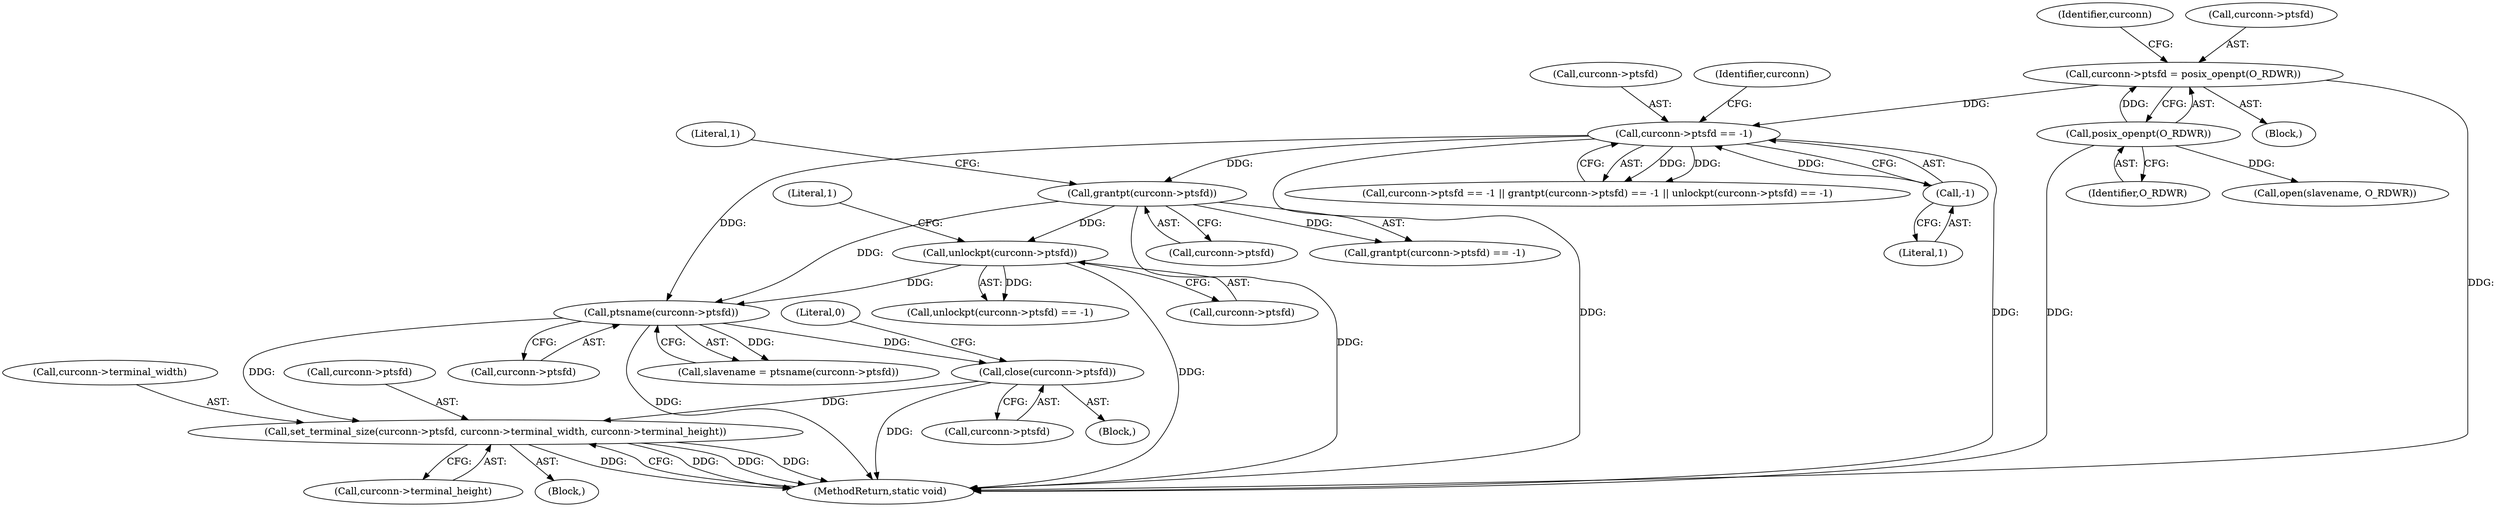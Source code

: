 digraph "0_MAC-Telnet_b69d11727d4f0f8cf719c79e3fb700f55ca03e9a_2@API" {
"1000533" [label="(Call,close(curconn->ptsfd))"];
"1000345" [label="(Call,ptsname(curconn->ptsfd))"];
"1000325" [label="(Call,unlockpt(curconn->ptsfd))"];
"1000318" [label="(Call,grantpt(curconn->ptsfd))"];
"1000310" [label="(Call,curconn->ptsfd == -1)"];
"1000302" [label="(Call,curconn->ptsfd = posix_openpt(O_RDWR))"];
"1000306" [label="(Call,posix_openpt(O_RDWR))"];
"1000314" [label="(Call,-1)"];
"1000683" [label="(Call,set_terminal_size(curconn->ptsfd, curconn->terminal_width, curconn->terminal_height))"];
"1000324" [label="(Call,unlockpt(curconn->ptsfd) == -1)"];
"1000343" [label="(Call,slavename = ptsname(curconn->ptsfd))"];
"1000307" [label="(Identifier,O_RDWR)"];
"1000326" [label="(Call,curconn->ptsfd)"];
"1000312" [label="(Identifier,curconn)"];
"1000683" [label="(Call,set_terminal_size(curconn->ptsfd, curconn->terminal_width, curconn->terminal_height))"];
"1000690" [label="(Call,curconn->terminal_height)"];
"1000302" [label="(Call,curconn->ptsfd = posix_openpt(O_RDWR))"];
"1000315" [label="(Literal,1)"];
"1000303" [label="(Call,curconn->ptsfd)"];
"1000533" [label="(Call,close(curconn->ptsfd))"];
"1000325" [label="(Call,unlockpt(curconn->ptsfd))"];
"1000693" [label="(MethodReturn,static void)"];
"1000311" [label="(Call,curconn->ptsfd)"];
"1000440" [label="(Call,open(slavename, O_RDWR))"];
"1000534" [label="(Call,curconn->ptsfd)"];
"1000319" [label="(Call,curconn->ptsfd)"];
"1000323" [label="(Literal,1)"];
"1000129" [label="(Block,)"];
"1000346" [label="(Call,curconn->ptsfd)"];
"1000320" [label="(Identifier,curconn)"];
"1000684" [label="(Call,curconn->ptsfd)"];
"1000318" [label="(Call,grantpt(curconn->ptsfd))"];
"1000345" [label="(Call,ptsname(curconn->ptsfd))"];
"1000306" [label="(Call,posix_openpt(O_RDWR))"];
"1000687" [label="(Call,curconn->terminal_width)"];
"1000310" [label="(Call,curconn->ptsfd == -1)"];
"1000353" [label="(Block,)"];
"1000317" [label="(Call,grantpt(curconn->ptsfd) == -1)"];
"1000472" [label="(Block,)"];
"1000538" [label="(Literal,0)"];
"1000330" [label="(Literal,1)"];
"1000309" [label="(Call,curconn->ptsfd == -1 || grantpt(curconn->ptsfd) == -1 || unlockpt(curconn->ptsfd) == -1)"];
"1000314" [label="(Call,-1)"];
"1000533" -> "1000472"  [label="AST: "];
"1000533" -> "1000534"  [label="CFG: "];
"1000534" -> "1000533"  [label="AST: "];
"1000538" -> "1000533"  [label="CFG: "];
"1000533" -> "1000693"  [label="DDG: "];
"1000345" -> "1000533"  [label="DDG: "];
"1000533" -> "1000683"  [label="DDG: "];
"1000345" -> "1000343"  [label="AST: "];
"1000345" -> "1000346"  [label="CFG: "];
"1000346" -> "1000345"  [label="AST: "];
"1000343" -> "1000345"  [label="CFG: "];
"1000345" -> "1000693"  [label="DDG: "];
"1000345" -> "1000343"  [label="DDG: "];
"1000325" -> "1000345"  [label="DDG: "];
"1000310" -> "1000345"  [label="DDG: "];
"1000318" -> "1000345"  [label="DDG: "];
"1000345" -> "1000683"  [label="DDG: "];
"1000325" -> "1000324"  [label="AST: "];
"1000325" -> "1000326"  [label="CFG: "];
"1000326" -> "1000325"  [label="AST: "];
"1000330" -> "1000325"  [label="CFG: "];
"1000325" -> "1000693"  [label="DDG: "];
"1000325" -> "1000324"  [label="DDG: "];
"1000318" -> "1000325"  [label="DDG: "];
"1000318" -> "1000317"  [label="AST: "];
"1000318" -> "1000319"  [label="CFG: "];
"1000319" -> "1000318"  [label="AST: "];
"1000323" -> "1000318"  [label="CFG: "];
"1000318" -> "1000693"  [label="DDG: "];
"1000318" -> "1000317"  [label="DDG: "];
"1000310" -> "1000318"  [label="DDG: "];
"1000310" -> "1000309"  [label="AST: "];
"1000310" -> "1000314"  [label="CFG: "];
"1000311" -> "1000310"  [label="AST: "];
"1000314" -> "1000310"  [label="AST: "];
"1000320" -> "1000310"  [label="CFG: "];
"1000309" -> "1000310"  [label="CFG: "];
"1000310" -> "1000693"  [label="DDG: "];
"1000310" -> "1000693"  [label="DDG: "];
"1000310" -> "1000309"  [label="DDG: "];
"1000310" -> "1000309"  [label="DDG: "];
"1000302" -> "1000310"  [label="DDG: "];
"1000314" -> "1000310"  [label="DDG: "];
"1000302" -> "1000129"  [label="AST: "];
"1000302" -> "1000306"  [label="CFG: "];
"1000303" -> "1000302"  [label="AST: "];
"1000306" -> "1000302"  [label="AST: "];
"1000312" -> "1000302"  [label="CFG: "];
"1000302" -> "1000693"  [label="DDG: "];
"1000306" -> "1000302"  [label="DDG: "];
"1000306" -> "1000307"  [label="CFG: "];
"1000307" -> "1000306"  [label="AST: "];
"1000306" -> "1000693"  [label="DDG: "];
"1000306" -> "1000440"  [label="DDG: "];
"1000314" -> "1000315"  [label="CFG: "];
"1000315" -> "1000314"  [label="AST: "];
"1000683" -> "1000353"  [label="AST: "];
"1000683" -> "1000690"  [label="CFG: "];
"1000684" -> "1000683"  [label="AST: "];
"1000687" -> "1000683"  [label="AST: "];
"1000690" -> "1000683"  [label="AST: "];
"1000693" -> "1000683"  [label="CFG: "];
"1000683" -> "1000693"  [label="DDG: "];
"1000683" -> "1000693"  [label="DDG: "];
"1000683" -> "1000693"  [label="DDG: "];
"1000683" -> "1000693"  [label="DDG: "];
}
